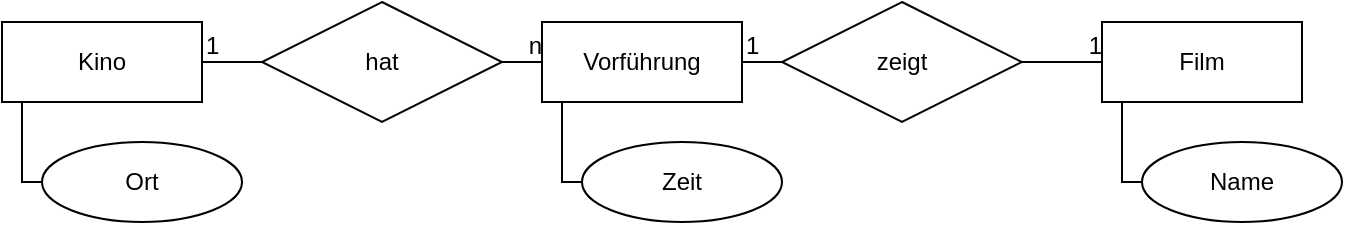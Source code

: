 <mxfile>
    <diagram id="YfRFj_Bep_Od0YGCnmDX" name="Seite-1">
        <mxGraphModel dx="758" dy="518" grid="1" gridSize="10" guides="1" tooltips="1" connect="1" arrows="1" fold="1" page="1" pageScale="1" pageWidth="827" pageHeight="1169" math="0" shadow="0">
            <root>
                <mxCell id="0"/>
                <mxCell id="1" parent="0"/>
                <mxCell id="2" value="Kino" style="whiteSpace=wrap;html=1;align=center;" vertex="1" parent="1">
                    <mxGeometry x="10" y="50" width="100" height="40" as="geometry"/>
                </mxCell>
                <mxCell id="3" value="Vorführung" style="whiteSpace=wrap;html=1;align=center;" vertex="1" parent="1">
                    <mxGeometry x="280" y="50" width="100" height="40" as="geometry"/>
                </mxCell>
                <mxCell id="4" value="Film" style="whiteSpace=wrap;html=1;align=center;" vertex="1" parent="1">
                    <mxGeometry x="560" y="50" width="100" height="40" as="geometry"/>
                </mxCell>
                <mxCell id="5" value="hat" style="shape=rhombus;perimeter=rhombusPerimeter;whiteSpace=wrap;html=1;align=center;" vertex="1" parent="1">
                    <mxGeometry x="140" y="40" width="120" height="60" as="geometry"/>
                </mxCell>
                <mxCell id="6" value="" style="endArrow=none;html=1;rounded=0;entryX=0;entryY=0.5;entryDx=0;entryDy=0;edgeStyle=orthogonalEdgeStyle;" edge="1" parent="1" source="2" target="5">
                    <mxGeometry relative="1" as="geometry">
                        <mxPoint x="110" y="70" as="sourcePoint"/>
                        <mxPoint x="270" y="70" as="targetPoint"/>
                    </mxGeometry>
                </mxCell>
                <mxCell id="7" value="1" style="resizable=0;html=1;align=left;verticalAlign=bottom;" connectable="0" vertex="1" parent="6">
                    <mxGeometry x="-1" relative="1" as="geometry"/>
                </mxCell>
                <mxCell id="9" value="" style="endArrow=none;html=1;rounded=0;entryX=0;entryY=0.5;entryDx=0;entryDy=0;edgeStyle=orthogonalEdgeStyle;" edge="1" parent="1" source="5" target="3">
                    <mxGeometry relative="1" as="geometry">
                        <mxPoint x="260" y="70" as="sourcePoint"/>
                        <mxPoint x="420" y="70" as="targetPoint"/>
                    </mxGeometry>
                </mxCell>
                <mxCell id="11" value="n" style="resizable=0;html=1;align=right;verticalAlign=bottom;" connectable="0" vertex="1" parent="9">
                    <mxGeometry x="1" relative="1" as="geometry"/>
                </mxCell>
                <mxCell id="12" value="zeigt" style="shape=rhombus;perimeter=rhombusPerimeter;whiteSpace=wrap;html=1;align=center;" vertex="1" parent="1">
                    <mxGeometry x="400" y="40" width="120" height="60" as="geometry"/>
                </mxCell>
                <mxCell id="13" value="" style="endArrow=none;html=1;rounded=0;entryX=0;entryY=0.5;entryDx=0;entryDy=0;edgeStyle=orthogonalEdgeStyle;" edge="1" parent="1" source="3" target="12">
                    <mxGeometry relative="1" as="geometry">
                        <mxPoint x="380" y="70" as="sourcePoint"/>
                        <mxPoint x="540" y="70" as="targetPoint"/>
                    </mxGeometry>
                </mxCell>
                <mxCell id="14" value="1" style="resizable=0;html=1;align=left;verticalAlign=bottom;" connectable="0" vertex="1" parent="13">
                    <mxGeometry x="-1" relative="1" as="geometry"/>
                </mxCell>
                <mxCell id="16" value="" style="endArrow=none;html=1;rounded=0;entryX=0;entryY=0.5;entryDx=0;entryDy=0;edgeStyle=orthogonalEdgeStyle;" edge="1" parent="1" source="12" target="4">
                    <mxGeometry relative="1" as="geometry">
                        <mxPoint x="520" y="70" as="sourcePoint"/>
                        <mxPoint x="680" y="70" as="targetPoint"/>
                    </mxGeometry>
                </mxCell>
                <mxCell id="18" value="1" style="resizable=0;html=1;align=right;verticalAlign=bottom;" connectable="0" vertex="1" parent="16">
                    <mxGeometry x="1" relative="1" as="geometry"/>
                </mxCell>
                <mxCell id="19" value="Ort" style="ellipse;whiteSpace=wrap;html=1;align=center;" vertex="1" parent="1">
                    <mxGeometry x="30" y="110" width="100" height="40" as="geometry"/>
                </mxCell>
                <mxCell id="20" value="Zeit" style="ellipse;whiteSpace=wrap;html=1;align=center;" vertex="1" parent="1">
                    <mxGeometry x="300" y="110" width="100" height="40" as="geometry"/>
                </mxCell>
                <mxCell id="21" value="Name" style="ellipse;whiteSpace=wrap;html=1;align=center;" vertex="1" parent="1">
                    <mxGeometry x="580" y="110" width="100" height="40" as="geometry"/>
                </mxCell>
                <mxCell id="25" value="" style="endArrow=none;html=1;rounded=0;entryX=0;entryY=1;entryDx=0;entryDy=0;edgeStyle=orthogonalEdgeStyle;exitX=0;exitY=0.5;exitDx=0;exitDy=0;" edge="1" parent="1" source="21" target="4">
                    <mxGeometry relative="1" as="geometry">
                        <mxPoint x="400" y="130" as="sourcePoint"/>
                        <mxPoint x="400" y="130" as="targetPoint"/>
                        <Array as="points">
                            <mxPoint x="570" y="90"/>
                        </Array>
                    </mxGeometry>
                </mxCell>
                <mxCell id="26" value="" style="endArrow=none;html=1;rounded=0;edgeStyle=orthogonalEdgeStyle;entryX=0;entryY=1;entryDx=0;entryDy=0;exitX=0;exitY=0.5;exitDx=0;exitDy=0;" edge="1" parent="1" source="20" target="3">
                    <mxGeometry relative="1" as="geometry">
                        <mxPoint x="120" y="130" as="sourcePoint"/>
                        <mxPoint x="120" y="130" as="targetPoint"/>
                        <Array as="points">
                            <mxPoint x="290" y="130"/>
                            <mxPoint x="290" y="90"/>
                        </Array>
                    </mxGeometry>
                </mxCell>
                <mxCell id="27" value="" style="endArrow=none;html=1;rounded=0;edgeStyle=orthogonalEdgeStyle;entryX=0;entryY=1;entryDx=0;entryDy=0;" edge="1" parent="1" source="19" target="2">
                    <mxGeometry relative="1" as="geometry">
                        <mxPoint x="-130" y="130" as="sourcePoint"/>
                        <mxPoint x="-130" y="130" as="targetPoint"/>
                        <Array as="points">
                            <mxPoint x="20" y="130"/>
                            <mxPoint x="20" y="90"/>
                        </Array>
                    </mxGeometry>
                </mxCell>
            </root>
        </mxGraphModel>
    </diagram>
</mxfile>